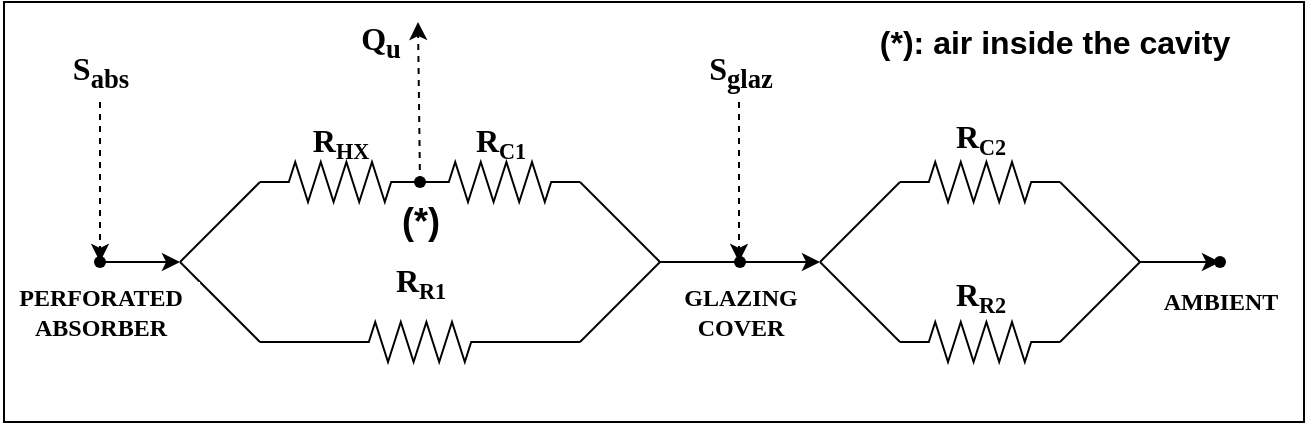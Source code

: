 <mxfile version="15.7.0" type="device"><diagram id="Zb4xZ3_zfR33ml4PGHti" name="Page-1"><mxGraphModel dx="875" dy="489" grid="1" gridSize="10" guides="1" tooltips="1" connect="1" arrows="1" fold="1" page="1" pageScale="1" pageWidth="827" pageHeight="1169" math="0" shadow="0"><root><mxCell id="0"/><mxCell id="1" parent="0"/><mxCell id="-RD3tuEzXXjzi6aUK-NP-1" value="" style="pointerEvents=1;verticalLabelPosition=bottom;shadow=0;dashed=0;align=center;html=1;verticalAlign=top;shape=mxgraph.electrical.resistors.resistor_2;" parent="1" vertex="1"><mxGeometry x="527" y="150" width="80" height="20" as="geometry"/></mxCell><mxCell id="-RD3tuEzXXjzi6aUK-NP-2" value="" style="pointerEvents=1;verticalLabelPosition=bottom;shadow=0;dashed=0;align=center;html=1;verticalAlign=top;shape=mxgraph.electrical.resistors.resistor_2;" parent="1" vertex="1"><mxGeometry x="527" y="230" width="80" height="20" as="geometry"/></mxCell><mxCell id="-RD3tuEzXXjzi6aUK-NP-5" value="" style="endArrow=none;html=1;rounded=0;entryX=0;entryY=0.5;entryDx=0;entryDy=0;entryPerimeter=0;" parent="1" target="-RD3tuEzXXjzi6aUK-NP-1" edge="1"><mxGeometry width="50" height="50" relative="1" as="geometry"><mxPoint x="487" y="200" as="sourcePoint"/><mxPoint x="737" y="220" as="targetPoint"/></mxGeometry></mxCell><mxCell id="-RD3tuEzXXjzi6aUK-NP-6" value="" style="endArrow=none;html=1;rounded=0;startArrow=none;" parent="1" source="-RD3tuEzXXjzi6aUK-NP-17" edge="1"><mxGeometry width="50" height="50" relative="1" as="geometry"><mxPoint x="487" y="200" as="sourcePoint"/><mxPoint x="447" y="200" as="targetPoint"/></mxGeometry></mxCell><mxCell id="-RD3tuEzXXjzi6aUK-NP-7" value="" style="endArrow=none;html=1;rounded=0;exitX=0;exitY=0.5;exitDx=0;exitDy=0;exitPerimeter=0;" parent="1" source="-RD3tuEzXXjzi6aUK-NP-2" edge="1"><mxGeometry width="50" height="50" relative="1" as="geometry"><mxPoint x="687" y="270" as="sourcePoint"/><mxPoint x="487" y="200" as="targetPoint"/></mxGeometry></mxCell><mxCell id="-RD3tuEzXXjzi6aUK-NP-10" value="" style="endArrow=none;html=1;rounded=0;exitX=1;exitY=0.5;exitDx=0;exitDy=0;exitPerimeter=0;" parent="1" source="-RD3tuEzXXjzi6aUK-NP-1" edge="1"><mxGeometry relative="1" as="geometry"><mxPoint x="657" y="120" as="sourcePoint"/><mxPoint x="647" y="200" as="targetPoint"/></mxGeometry></mxCell><mxCell id="-RD3tuEzXXjzi6aUK-NP-11" value="" style="endArrow=none;html=1;rounded=0;exitX=1;exitY=0.5;exitDx=0;exitDy=0;exitPerimeter=0;" parent="1" source="-RD3tuEzXXjzi6aUK-NP-2" edge="1"><mxGeometry relative="1" as="geometry"><mxPoint x="667" y="290" as="sourcePoint"/><mxPoint x="647" y="200" as="targetPoint"/></mxGeometry></mxCell><mxCell id="-RD3tuEzXXjzi6aUK-NP-14" value="" style="endArrow=none;html=1;rounded=0;startArrow=none;entryX=0.578;entryY=0.515;entryDx=0;entryDy=0;entryPerimeter=0;" parent="1" source="-RD3tuEzXXjzi6aUK-NP-15" target="-RD3tuEzXXjzi6aUK-NP-15" edge="1"><mxGeometry relative="1" as="geometry"><mxPoint x="647" y="200" as="sourcePoint"/><mxPoint x="727" y="200" as="targetPoint"/></mxGeometry></mxCell><mxCell id="-RD3tuEzXXjzi6aUK-NP-15" value="" style="shape=waypoint;sketch=0;fillStyle=solid;size=6;pointerEvents=1;points=[];fillColor=none;resizable=0;rotatable=0;perimeter=centerPerimeter;snapToPoint=1;" parent="1" vertex="1"><mxGeometry x="667" y="180" width="40" height="40" as="geometry"/></mxCell><mxCell id="-RD3tuEzXXjzi6aUK-NP-18" value="" style="pointerEvents=1;verticalLabelPosition=bottom;shadow=0;dashed=0;align=center;html=1;verticalAlign=top;shape=mxgraph.electrical.resistors.resistor_2;" parent="1" vertex="1"><mxGeometry x="247" y="230" width="80" height="20" as="geometry"/></mxCell><mxCell id="-RD3tuEzXXjzi6aUK-NP-17" value="" style="shape=waypoint;sketch=0;fillStyle=solid;size=6;pointerEvents=1;points=[];fillColor=none;resizable=0;rotatable=0;perimeter=centerPerimeter;snapToPoint=1;" parent="1" vertex="1"><mxGeometry x="427" y="180" width="40" height="40" as="geometry"/></mxCell><mxCell id="-RD3tuEzXXjzi6aUK-NP-22" value="" style="endArrow=none;html=1;rounded=0;" parent="1" edge="1"><mxGeometry width="50" height="50" relative="1" as="geometry"><mxPoint x="367" y="240" as="sourcePoint"/><mxPoint x="407" y="200" as="targetPoint"/></mxGeometry></mxCell><mxCell id="-RD3tuEzXXjzi6aUK-NP-23" value="" style="endArrow=none;html=1;rounded=0;" parent="1" target="-RD3tuEzXXjzi6aUK-NP-17" edge="1"><mxGeometry width="50" height="50" relative="1" as="geometry"><mxPoint x="407" y="200" as="sourcePoint"/><mxPoint x="467" y="220" as="targetPoint"/></mxGeometry></mxCell><mxCell id="-RD3tuEzXXjzi6aUK-NP-24" value="" style="endArrow=none;html=1;rounded=0;" parent="1" edge="1"><mxGeometry width="50" height="50" relative="1" as="geometry"><mxPoint x="407" y="200" as="sourcePoint"/><mxPoint x="367" y="160" as="targetPoint"/></mxGeometry></mxCell><mxCell id="-RD3tuEzXXjzi6aUK-NP-26" value="GLAZING&lt;br&gt;COVER" style="text;html=1;align=center;verticalAlign=middle;resizable=0;points=[];autosize=1;strokeColor=none;fillColor=#FFFFFF;fontStyle=1;fontFamily=Times New Roman;" parent="1" vertex="1"><mxGeometry x="412" y="210" width="70" height="30" as="geometry"/></mxCell><mxCell id="-RD3tuEzXXjzi6aUK-NP-27" value="AMBIENT" style="text;html=1;align=center;verticalAlign=middle;resizable=0;points=[];autosize=1;strokeColor=none;fillColor=#FFFFFF;fontStyle=1;fontFamily=Times New Roman;" parent="1" vertex="1"><mxGeometry x="652" y="210" width="70" height="20" as="geometry"/></mxCell><mxCell id="-RD3tuEzXXjzi6aUK-NP-29" value="" style="pointerEvents=1;verticalLabelPosition=bottom;shadow=0;dashed=0;align=center;html=1;verticalAlign=top;shape=mxgraph.electrical.resistors.resistor_2;" parent="1" vertex="1"><mxGeometry x="287" y="150" width="80" height="20" as="geometry"/></mxCell><mxCell id="-RD3tuEzXXjzi6aUK-NP-31" value="" style="endArrow=classic;html=1;rounded=0;fontFamily=Times New Roman;dashed=1;startArrow=none;" parent="1" source="-RD3tuEzXXjzi6aUK-NP-28" edge="1"><mxGeometry width="50" height="50" relative="1" as="geometry"><mxPoint x="286" y="160" as="sourcePoint"/><mxPoint x="286" y="80" as="targetPoint"/></mxGeometry></mxCell><mxCell id="-RD3tuEzXXjzi6aUK-NP-33" value="" style="endArrow=none;html=1;rounded=0;fontFamily=Times New Roman;" parent="1" edge="1"><mxGeometry width="50" height="50" relative="1" as="geometry"><mxPoint x="167" y="200" as="sourcePoint"/><mxPoint x="207" y="160" as="targetPoint"/></mxGeometry></mxCell><mxCell id="-RD3tuEzXXjzi6aUK-NP-34" value="" style="endArrow=none;html=1;rounded=0;fontFamily=Times New Roman;" parent="1" edge="1"><mxGeometry width="50" height="50" relative="1" as="geometry"><mxPoint x="167" y="200" as="sourcePoint"/><mxPoint x="207" y="240" as="targetPoint"/></mxGeometry></mxCell><mxCell id="-RD3tuEzXXjzi6aUK-NP-35" value="" style="endArrow=none;html=1;rounded=0;fontFamily=Times New Roman;entryX=0;entryY=0.5;entryDx=0;entryDy=0;entryPerimeter=0;" parent="1" target="-RD3tuEzXXjzi6aUK-NP-18" edge="1"><mxGeometry width="50" height="50" relative="1" as="geometry"><mxPoint x="207" y="240" as="sourcePoint"/><mxPoint x="467" y="220" as="targetPoint"/></mxGeometry></mxCell><mxCell id="-RD3tuEzXXjzi6aUK-NP-36" value="" style="endArrow=none;html=1;rounded=0;fontFamily=Times New Roman;exitX=1;exitY=0.5;exitDx=0;exitDy=0;exitPerimeter=0;" parent="1" source="-RD3tuEzXXjzi6aUK-NP-18" edge="1"><mxGeometry width="50" height="50" relative="1" as="geometry"><mxPoint x="417" y="270" as="sourcePoint"/><mxPoint x="367" y="240" as="targetPoint"/></mxGeometry></mxCell><mxCell id="-RD3tuEzXXjzi6aUK-NP-38" value="" style="shape=waypoint;sketch=0;fillStyle=solid;size=6;pointerEvents=1;points=[];fillColor=none;resizable=0;rotatable=0;perimeter=centerPerimeter;snapToPoint=1;fontFamily=Times New Roman;strokeColor=default;" parent="1" vertex="1"><mxGeometry x="107" y="180" width="40" height="40" as="geometry"/></mxCell><mxCell id="-RD3tuEzXXjzi6aUK-NP-39" value="PERFORATED&lt;br&gt;ABSORBER" style="text;html=1;align=center;verticalAlign=middle;resizable=0;points=[];autosize=1;strokeColor=none;fillColor=#FFFFFF;fontStyle=1;fontFamily=Times New Roman;" parent="1" vertex="1"><mxGeometry x="77" y="210" width="100" height="30" as="geometry"/></mxCell><mxCell id="-RD3tuEzXXjzi6aUK-NP-40" value="" style="endArrow=classic;html=1;rounded=0;fontFamily=Times New Roman;dashed=1;startArrow=none;" parent="1" source="-RD3tuEzXXjzi6aUK-NP-42" target="-RD3tuEzXXjzi6aUK-NP-38" edge="1"><mxGeometry width="50" height="50" relative="1" as="geometry"><mxPoint x="127" y="120" as="sourcePoint"/><mxPoint x="167" y="30" as="targetPoint"/></mxGeometry></mxCell><mxCell id="-RD3tuEzXXjzi6aUK-NP-41" value="&lt;b&gt;&lt;font style=&quot;font-size: 16px&quot;&gt;Q&lt;sub&gt;u&lt;/sub&gt;&lt;/font&gt;&lt;/b&gt;" style="text;html=1;align=center;verticalAlign=middle;resizable=0;points=[];autosize=1;strokeColor=none;fillColor=none;fontFamily=Times New Roman;" parent="1" vertex="1"><mxGeometry x="247" y="80" width="40" height="20" as="geometry"/></mxCell><mxCell id="-RD3tuEzXXjzi6aUK-NP-43" value="" style="endArrow=classic;html=1;rounded=0;fontFamily=Times New Roman;dashed=1;" parent="1" edge="1"><mxGeometry width="50" height="50" relative="1" as="geometry"><mxPoint x="446.5" y="120" as="sourcePoint"/><mxPoint x="446.5" y="200" as="targetPoint"/></mxGeometry></mxCell><mxCell id="-RD3tuEzXXjzi6aUK-NP-44" value="&lt;b&gt;S&lt;sub&gt;glaz&lt;/sub&gt;&lt;/b&gt;" style="text;html=1;align=center;verticalAlign=middle;resizable=0;points=[];autosize=1;strokeColor=none;fillColor=none;fontSize=16;fontFamily=Times New Roman;" parent="1" vertex="1"><mxGeometry x="422" y="90" width="50" height="30" as="geometry"/></mxCell><mxCell id="-RD3tuEzXXjzi6aUK-NP-42" value="&lt;b&gt;S&lt;sub&gt;abs&lt;/sub&gt;&lt;/b&gt;" style="text;html=1;align=center;verticalAlign=middle;resizable=0;points=[];autosize=1;strokeColor=none;fillColor=none;fontSize=16;fontFamily=Times New Roman;" parent="1" vertex="1"><mxGeometry x="107" y="90" width="40" height="30" as="geometry"/></mxCell><mxCell id="-RD3tuEzXXjzi6aUK-NP-45" value="" style="endArrow=none;html=1;rounded=0;fontFamily=Times New Roman;dashed=1;" parent="1" target="-RD3tuEzXXjzi6aUK-NP-42" edge="1"><mxGeometry width="50" height="50" relative="1" as="geometry"><mxPoint x="127" y="120" as="sourcePoint"/><mxPoint x="127" y="200" as="targetPoint"/></mxGeometry></mxCell><mxCell id="-RD3tuEzXXjzi6aUK-NP-48" value="" style="endArrow=classic;html=1;rounded=0;fontFamily=Times New Roman;fontSize=16;exitX=0.601;exitY=0.515;exitDx=0;exitDy=0;exitPerimeter=0;" parent="1" source="-RD3tuEzXXjzi6aUK-NP-38" edge="1"><mxGeometry width="50" height="50" relative="1" as="geometry"><mxPoint x="417" y="260" as="sourcePoint"/><mxPoint x="167" y="200" as="targetPoint"/></mxGeometry></mxCell><mxCell id="-RD3tuEzXXjzi6aUK-NP-49" value="" style="endArrow=classic;html=1;rounded=0;fontFamily=Times New Roman;fontSize=16;" parent="1" target="-RD3tuEzXXjzi6aUK-NP-15" edge="1"><mxGeometry width="50" height="50" relative="1" as="geometry"><mxPoint x="647" y="200" as="sourcePoint"/><mxPoint x="467" y="210" as="targetPoint"/></mxGeometry></mxCell><mxCell id="-RD3tuEzXXjzi6aUK-NP-50" value="" style="endArrow=classic;html=1;rounded=0;fontFamily=Times New Roman;fontSize=16;exitX=0.578;exitY=0.586;exitDx=0;exitDy=0;exitPerimeter=0;" parent="1" source="-RD3tuEzXXjzi6aUK-NP-17" edge="1"><mxGeometry width="50" height="50" relative="1" as="geometry"><mxPoint x="417" y="260" as="sourcePoint"/><mxPoint x="487" y="200" as="targetPoint"/></mxGeometry></mxCell><mxCell id="-RD3tuEzXXjzi6aUK-NP-28" value="" style="shape=waypoint;sketch=0;fillStyle=solid;size=6;pointerEvents=1;points=[];fillColor=none;resizable=0;rotatable=0;perimeter=centerPerimeter;snapToPoint=1;fontFamily=Times New Roman;strokeColor=default;" parent="1" vertex="1"><mxGeometry x="267" y="140" width="40" height="40" as="geometry"/></mxCell><mxCell id="-RD3tuEzXXjzi6aUK-NP-52" value="" style="endArrow=none;html=1;rounded=0;fontFamily=Times New Roman;dashed=1;" parent="1" target="-RD3tuEzXXjzi6aUK-NP-28" edge="1"><mxGeometry width="50" height="50" relative="1" as="geometry"><mxPoint x="286" y="160" as="sourcePoint"/><mxPoint x="286" y="80" as="targetPoint"/></mxGeometry></mxCell><mxCell id="-RD3tuEzXXjzi6aUK-NP-53" value="" style="pointerEvents=1;verticalLabelPosition=bottom;shadow=0;dashed=0;align=center;html=1;verticalAlign=top;shape=mxgraph.electrical.resistors.resistor_2;" parent="1" vertex="1"><mxGeometry x="207" y="150" width="80" height="20" as="geometry"/></mxCell><mxCell id="eiLHfpKI4tXXWSNjHTmT-1" value="&lt;b&gt;&lt;font style=&quot;font-size: 16px&quot;&gt;R&lt;/font&gt;&lt;font style=&quot;font-size: 13.333px&quot;&gt;&lt;sub&gt;HX&lt;/sub&gt;&lt;/font&gt;&lt;/b&gt;" style="text;html=1;align=center;verticalAlign=middle;resizable=0;points=[];autosize=1;strokeColor=none;fillColor=none;fontFamily=Times New Roman;" parent="1" vertex="1"><mxGeometry x="227" y="130" width="40" height="20" as="geometry"/></mxCell><mxCell id="eiLHfpKI4tXXWSNjHTmT-3" value="&lt;b&gt;&lt;font style=&quot;font-size: 16px&quot;&gt;R&lt;/font&gt;&lt;font style=&quot;font-size: 13.333px&quot;&gt;&lt;sub&gt;R1&lt;/sub&gt;&lt;/font&gt;&lt;/b&gt;" style="text;html=1;align=center;verticalAlign=middle;resizable=0;points=[];autosize=1;strokeColor=none;fillColor=none;fontFamily=Times New Roman;" parent="1" vertex="1"><mxGeometry x="267" y="200" width="40" height="20" as="geometry"/></mxCell><mxCell id="eiLHfpKI4tXXWSNjHTmT-4" value="&lt;b&gt;&lt;font style=&quot;font-size: 16px&quot;&gt;R&lt;/font&gt;&lt;font style=&quot;font-size: 13.333px&quot;&gt;&lt;sub&gt;R2&lt;/sub&gt;&lt;/font&gt;&lt;/b&gt;" style="text;html=1;align=center;verticalAlign=middle;resizable=0;points=[];autosize=1;strokeColor=none;fillColor=none;fontFamily=Times New Roman;" parent="1" vertex="1"><mxGeometry x="547" y="207" width="40" height="20" as="geometry"/></mxCell><mxCell id="eiLHfpKI4tXXWSNjHTmT-5" value="&lt;b&gt;&lt;font style=&quot;font-size: 16px&quot;&gt;R&lt;/font&gt;&lt;font style=&quot;font-size: 13.333px&quot;&gt;&lt;sub&gt;C2&lt;/sub&gt;&lt;/font&gt;&lt;/b&gt;" style="text;html=1;align=center;verticalAlign=middle;resizable=0;points=[];autosize=1;strokeColor=none;fillColor=none;fontFamily=Times New Roman;" parent="1" vertex="1"><mxGeometry x="547" y="128" width="40" height="20" as="geometry"/></mxCell><mxCell id="eiLHfpKI4tXXWSNjHTmT-6" value="&lt;b&gt;&lt;font style=&quot;font-size: 16px&quot;&gt;R&lt;/font&gt;&lt;font style=&quot;font-size: 13.333px&quot;&gt;&lt;sub&gt;C1&lt;/sub&gt;&lt;/font&gt;&lt;/b&gt;" style="text;html=1;align=center;verticalAlign=middle;resizable=0;points=[];autosize=1;strokeColor=none;fillColor=none;fontFamily=Times New Roman;" parent="1" vertex="1"><mxGeometry x="307" y="130" width="40" height="20" as="geometry"/></mxCell><mxCell id="H0qCxzf73MMZUrWhPdbM-2" value="&lt;b&gt;&lt;font style=&quot;font-size: 18px&quot;&gt;(*)&lt;/font&gt;&lt;/b&gt;" style="text;html=1;align=center;verticalAlign=middle;resizable=0;points=[];autosize=1;strokeColor=none;fillColor=none;" parent="1" vertex="1"><mxGeometry x="272" y="170" width="30" height="20" as="geometry"/></mxCell><mxCell id="H0qCxzf73MMZUrWhPdbM-3" value="&lt;b&gt;&lt;font style=&quot;font-size: 16px&quot;&gt;(*): air inside the cavity&lt;/font&gt;&lt;/b&gt;" style="text;html=1;align=center;verticalAlign=middle;resizable=0;points=[];autosize=1;strokeColor=none;fillColor=none;fontSize=18;" parent="1" vertex="1"><mxGeometry x="509" y="75" width="190" height="30" as="geometry"/></mxCell><mxCell id="H0qCxzf73MMZUrWhPdbM-4" value="" style="rounded=0;whiteSpace=wrap;html=1;fontSize=16;fillColor=none;" parent="1" vertex="1"><mxGeometry x="79" y="70" width="650" height="210" as="geometry"/></mxCell></root></mxGraphModel></diagram></mxfile>